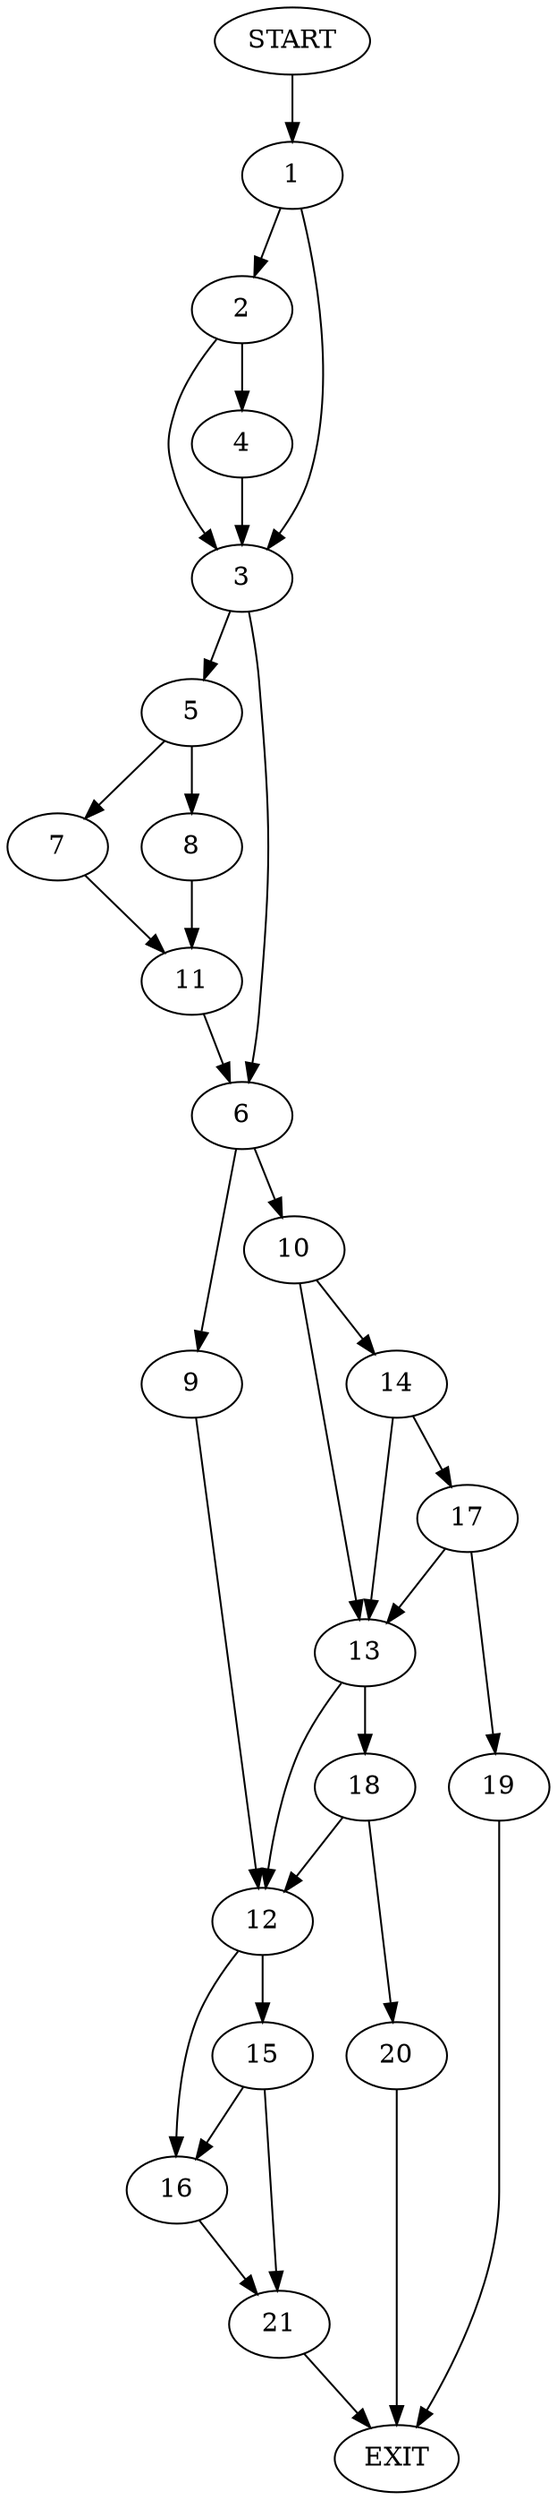 digraph {
0 [label="START"]
22 [label="EXIT"]
0 -> 1
1 -> 2
1 -> 3
2 -> 4
2 -> 3
3 -> 5
3 -> 6
4 -> 3
5 -> 7
5 -> 8
6 -> 9
6 -> 10
7 -> 11
8 -> 11
11 -> 6
9 -> 12
10 -> 13
10 -> 14
12 -> 15
12 -> 16
14 -> 17
14 -> 13
13 -> 12
13 -> 18
17 -> 13
17 -> 19
19 -> 22
18 -> 20
18 -> 12
20 -> 22
16 -> 21
15 -> 21
15 -> 16
21 -> 22
}
